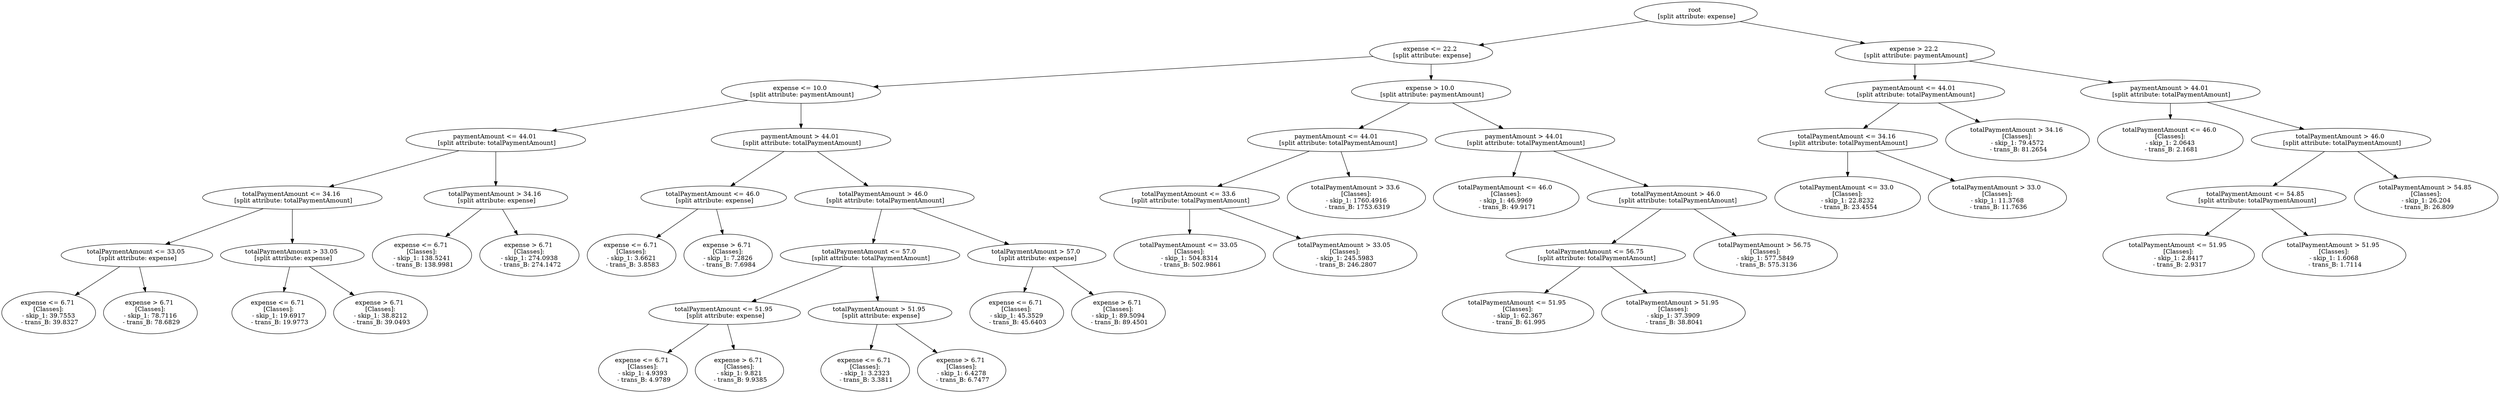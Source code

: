 // Road_Traffic_Fine_Management_Process-p_1-7
digraph "Road_Traffic_Fine_Management_Process-p_1-7" {
	"65ac9bf8-a734-4764-a70c-57a4c1a282f2" [label="root 
 [split attribute: expense]"]
	"31366cff-f95a-4c2c-afe9-68dca8f722ab" [label="expense <= 22.2 
 [split attribute: expense]"]
	"65ac9bf8-a734-4764-a70c-57a4c1a282f2" -> "31366cff-f95a-4c2c-afe9-68dca8f722ab"
	"ce0eb945-2ed1-435c-a23c-7a1b14d2ebc5" [label="expense <= 10.0 
 [split attribute: paymentAmount]"]
	"31366cff-f95a-4c2c-afe9-68dca8f722ab" -> "ce0eb945-2ed1-435c-a23c-7a1b14d2ebc5"
	"93cac417-ba49-461d-8613-e8bc5e18d4c7" [label="paymentAmount <= 44.01 
 [split attribute: totalPaymentAmount]"]
	"ce0eb945-2ed1-435c-a23c-7a1b14d2ebc5" -> "93cac417-ba49-461d-8613-e8bc5e18d4c7"
	"b02d1735-0fed-4f7f-aabd-6ac23b141e6f" [label="totalPaymentAmount <= 34.16 
 [split attribute: totalPaymentAmount]"]
	"93cac417-ba49-461d-8613-e8bc5e18d4c7" -> "b02d1735-0fed-4f7f-aabd-6ac23b141e6f"
	"620967a8-e414-48ad-be0e-577bd311dbc2" [label="totalPaymentAmount <= 33.05 
 [split attribute: expense]"]
	"b02d1735-0fed-4f7f-aabd-6ac23b141e6f" -> "620967a8-e414-48ad-be0e-577bd311dbc2"
	"56b04968-33b7-4005-9535-f971ae75e108" [label="expense <= 6.71 
 [Classes]: 
 - skip_1: 39.7553 
 - trans_B: 39.8327"]
	"620967a8-e414-48ad-be0e-577bd311dbc2" -> "56b04968-33b7-4005-9535-f971ae75e108"
	"bcbb18be-cd4f-40b5-8d90-feba98988bee" [label="expense > 6.71 
 [Classes]: 
 - skip_1: 78.7116 
 - trans_B: 78.6829"]
	"620967a8-e414-48ad-be0e-577bd311dbc2" -> "bcbb18be-cd4f-40b5-8d90-feba98988bee"
	"5c39d2bb-1706-46bf-a4f0-3d2af75fc567" [label="totalPaymentAmount > 33.05 
 [split attribute: expense]"]
	"b02d1735-0fed-4f7f-aabd-6ac23b141e6f" -> "5c39d2bb-1706-46bf-a4f0-3d2af75fc567"
	"8dd54fba-2fa3-435c-b5f4-27e50ad2c801" [label="expense <= 6.71 
 [Classes]: 
 - skip_1: 19.6917 
 - trans_B: 19.9773"]
	"5c39d2bb-1706-46bf-a4f0-3d2af75fc567" -> "8dd54fba-2fa3-435c-b5f4-27e50ad2c801"
	"b8ac18f9-00b4-4c42-b241-1638494ad47b" [label="expense > 6.71 
 [Classes]: 
 - skip_1: 38.8212 
 - trans_B: 39.0493"]
	"5c39d2bb-1706-46bf-a4f0-3d2af75fc567" -> "b8ac18f9-00b4-4c42-b241-1638494ad47b"
	"da6321c6-6890-4c0b-b4cc-6930589b3f54" [label="totalPaymentAmount > 34.16 
 [split attribute: expense]"]
	"93cac417-ba49-461d-8613-e8bc5e18d4c7" -> "da6321c6-6890-4c0b-b4cc-6930589b3f54"
	"79b36b1c-e43d-407e-8d96-3fc473a310f5" [label="expense <= 6.71 
 [Classes]: 
 - skip_1: 138.5241 
 - trans_B: 138.9981"]
	"da6321c6-6890-4c0b-b4cc-6930589b3f54" -> "79b36b1c-e43d-407e-8d96-3fc473a310f5"
	"63dd5cfa-0e85-4773-8a68-55acba352b68" [label="expense > 6.71 
 [Classes]: 
 - skip_1: 274.0938 
 - trans_B: 274.1472"]
	"da6321c6-6890-4c0b-b4cc-6930589b3f54" -> "63dd5cfa-0e85-4773-8a68-55acba352b68"
	"efd7b342-8b62-4e1c-8df8-fe68a2ecbafc" [label="paymentAmount > 44.01 
 [split attribute: totalPaymentAmount]"]
	"ce0eb945-2ed1-435c-a23c-7a1b14d2ebc5" -> "efd7b342-8b62-4e1c-8df8-fe68a2ecbafc"
	"a553c44c-eb31-48f9-829c-d1b1b5075a76" [label="totalPaymentAmount <= 46.0 
 [split attribute: expense]"]
	"efd7b342-8b62-4e1c-8df8-fe68a2ecbafc" -> "a553c44c-eb31-48f9-829c-d1b1b5075a76"
	"7f25765b-dd40-4a79-a1c9-5bf0a9b68a58" [label="expense <= 6.71 
 [Classes]: 
 - skip_1: 3.6621 
 - trans_B: 3.8583"]
	"a553c44c-eb31-48f9-829c-d1b1b5075a76" -> "7f25765b-dd40-4a79-a1c9-5bf0a9b68a58"
	"7da4a72c-9735-4ef6-b1e2-0b751f7cce6f" [label="expense > 6.71 
 [Classes]: 
 - skip_1: 7.2826 
 - trans_B: 7.6984"]
	"a553c44c-eb31-48f9-829c-d1b1b5075a76" -> "7da4a72c-9735-4ef6-b1e2-0b751f7cce6f"
	"426476b4-39e5-48fd-a214-1d5db705e327" [label="totalPaymentAmount > 46.0 
 [split attribute: totalPaymentAmount]"]
	"efd7b342-8b62-4e1c-8df8-fe68a2ecbafc" -> "426476b4-39e5-48fd-a214-1d5db705e327"
	"49953cfb-9342-4e46-8238-6b731cc75f43" [label="totalPaymentAmount <= 57.0 
 [split attribute: totalPaymentAmount]"]
	"426476b4-39e5-48fd-a214-1d5db705e327" -> "49953cfb-9342-4e46-8238-6b731cc75f43"
	"a032acc5-6321-43e4-893e-9cac621c25bd" [label="totalPaymentAmount <= 51.95 
 [split attribute: expense]"]
	"49953cfb-9342-4e46-8238-6b731cc75f43" -> "a032acc5-6321-43e4-893e-9cac621c25bd"
	"3d458085-0e03-42e2-bc4c-dd945df447bf" [label="expense <= 6.71 
 [Classes]: 
 - skip_1: 4.9393 
 - trans_B: 4.9789"]
	"a032acc5-6321-43e4-893e-9cac621c25bd" -> "3d458085-0e03-42e2-bc4c-dd945df447bf"
	"e0328123-32a3-49ae-8bae-25180e03f504" [label="expense > 6.71 
 [Classes]: 
 - skip_1: 9.821 
 - trans_B: 9.9385"]
	"a032acc5-6321-43e4-893e-9cac621c25bd" -> "e0328123-32a3-49ae-8bae-25180e03f504"
	"b061fa99-321a-417b-9f4b-f1d01b5735ad" [label="totalPaymentAmount > 51.95 
 [split attribute: expense]"]
	"49953cfb-9342-4e46-8238-6b731cc75f43" -> "b061fa99-321a-417b-9f4b-f1d01b5735ad"
	"1dab0477-253a-46df-b668-f027d0322531" [label="expense <= 6.71 
 [Classes]: 
 - skip_1: 3.2323 
 - trans_B: 3.3811"]
	"b061fa99-321a-417b-9f4b-f1d01b5735ad" -> "1dab0477-253a-46df-b668-f027d0322531"
	"70d70e7d-9913-4f66-b093-a6cba3204863" [label="expense > 6.71 
 [Classes]: 
 - skip_1: 6.4278 
 - trans_B: 6.7477"]
	"b061fa99-321a-417b-9f4b-f1d01b5735ad" -> "70d70e7d-9913-4f66-b093-a6cba3204863"
	"e0479066-4edc-4651-a45b-e8cfc2ca83c5" [label="totalPaymentAmount > 57.0 
 [split attribute: expense]"]
	"426476b4-39e5-48fd-a214-1d5db705e327" -> "e0479066-4edc-4651-a45b-e8cfc2ca83c5"
	"a02dd3f1-20f4-4be7-a7f9-3d12844bc3b9" [label="expense <= 6.71 
 [Classes]: 
 - skip_1: 45.3529 
 - trans_B: 45.6403"]
	"e0479066-4edc-4651-a45b-e8cfc2ca83c5" -> "a02dd3f1-20f4-4be7-a7f9-3d12844bc3b9"
	"9ec054e4-7156-4788-a70a-894aca02c196" [label="expense > 6.71 
 [Classes]: 
 - skip_1: 89.5094 
 - trans_B: 89.4501"]
	"e0479066-4edc-4651-a45b-e8cfc2ca83c5" -> "9ec054e4-7156-4788-a70a-894aca02c196"
	"6adb6213-b0e1-4245-a904-6ef26d933463" [label="expense > 10.0 
 [split attribute: paymentAmount]"]
	"31366cff-f95a-4c2c-afe9-68dca8f722ab" -> "6adb6213-b0e1-4245-a904-6ef26d933463"
	"6c1274be-363a-4f72-baf9-8ac740907d43" [label="paymentAmount <= 44.01 
 [split attribute: totalPaymentAmount]"]
	"6adb6213-b0e1-4245-a904-6ef26d933463" -> "6c1274be-363a-4f72-baf9-8ac740907d43"
	"bae7e339-66b0-4bb5-a3af-b71df7b94db6" [label="totalPaymentAmount <= 33.6 
 [split attribute: totalPaymentAmount]"]
	"6c1274be-363a-4f72-baf9-8ac740907d43" -> "bae7e339-66b0-4bb5-a3af-b71df7b94db6"
	"af583f2f-5a8a-47d7-91ed-ea841864f4f1" [label="totalPaymentAmount <= 33.05 
 [Classes]: 
 - skip_1: 504.8314 
 - trans_B: 502.9861"]
	"bae7e339-66b0-4bb5-a3af-b71df7b94db6" -> "af583f2f-5a8a-47d7-91ed-ea841864f4f1"
	"c7e16abc-5c1e-4a95-8c22-060b335a8892" [label="totalPaymentAmount > 33.05 
 [Classes]: 
 - skip_1: 245.5983 
 - trans_B: 246.2807"]
	"bae7e339-66b0-4bb5-a3af-b71df7b94db6" -> "c7e16abc-5c1e-4a95-8c22-060b335a8892"
	"ced056c7-e29c-40c4-a120-aa37b307f703" [label="totalPaymentAmount > 33.6 
 [Classes]: 
 - skip_1: 1760.4916 
 - trans_B: 1753.6319"]
	"6c1274be-363a-4f72-baf9-8ac740907d43" -> "ced056c7-e29c-40c4-a120-aa37b307f703"
	"04c2fbf6-8042-4d7d-8403-d226dcc90cbb" [label="paymentAmount > 44.01 
 [split attribute: totalPaymentAmount]"]
	"6adb6213-b0e1-4245-a904-6ef26d933463" -> "04c2fbf6-8042-4d7d-8403-d226dcc90cbb"
	"12b8e924-cced-41d0-b8ba-22c7403ba4d1" [label="totalPaymentAmount <= 46.0 
 [Classes]: 
 - skip_1: 46.9969 
 - trans_B: 49.9171"]
	"04c2fbf6-8042-4d7d-8403-d226dcc90cbb" -> "12b8e924-cced-41d0-b8ba-22c7403ba4d1"
	"98ff7412-344f-4978-a671-0012ec1cbc4d" [label="totalPaymentAmount > 46.0 
 [split attribute: totalPaymentAmount]"]
	"04c2fbf6-8042-4d7d-8403-d226dcc90cbb" -> "98ff7412-344f-4978-a671-0012ec1cbc4d"
	"23296a50-65a3-4f22-b03a-93c1a78cef37" [label="totalPaymentAmount <= 56.75 
 [split attribute: totalPaymentAmount]"]
	"98ff7412-344f-4978-a671-0012ec1cbc4d" -> "23296a50-65a3-4f22-b03a-93c1a78cef37"
	"0ffa1454-594b-41a5-9cb9-3681b85205a1" [label="totalPaymentAmount <= 51.95 
 [Classes]: 
 - skip_1: 62.367 
 - trans_B: 61.995"]
	"23296a50-65a3-4f22-b03a-93c1a78cef37" -> "0ffa1454-594b-41a5-9cb9-3681b85205a1"
	"350cf84d-64d0-4cd7-b13e-c3c548bcb3fe" [label="totalPaymentAmount > 51.95 
 [Classes]: 
 - skip_1: 37.3909 
 - trans_B: 38.8041"]
	"23296a50-65a3-4f22-b03a-93c1a78cef37" -> "350cf84d-64d0-4cd7-b13e-c3c548bcb3fe"
	"745592dd-3ff3-4a2d-9b27-22586cc07d06" [label="totalPaymentAmount > 56.75 
 [Classes]: 
 - skip_1: 577.5849 
 - trans_B: 575.3136"]
	"98ff7412-344f-4978-a671-0012ec1cbc4d" -> "745592dd-3ff3-4a2d-9b27-22586cc07d06"
	"21fe2a59-0cb0-4735-81d1-6af4f6e937e2" [label="expense > 22.2 
 [split attribute: paymentAmount]"]
	"65ac9bf8-a734-4764-a70c-57a4c1a282f2" -> "21fe2a59-0cb0-4735-81d1-6af4f6e937e2"
	"7becfa6f-dd8f-41c4-aa82-5909e80fd717" [label="paymentAmount <= 44.01 
 [split attribute: totalPaymentAmount]"]
	"21fe2a59-0cb0-4735-81d1-6af4f6e937e2" -> "7becfa6f-dd8f-41c4-aa82-5909e80fd717"
	"76a37132-322c-4442-a36c-ea20fa430b6e" [label="totalPaymentAmount <= 34.16 
 [split attribute: totalPaymentAmount]"]
	"7becfa6f-dd8f-41c4-aa82-5909e80fd717" -> "76a37132-322c-4442-a36c-ea20fa430b6e"
	"7aa25966-468c-488c-aa98-a5eb6dce8d2b" [label="totalPaymentAmount <= 33.0 
 [Classes]: 
 - skip_1: 22.8232 
 - trans_B: 23.4554"]
	"76a37132-322c-4442-a36c-ea20fa430b6e" -> "7aa25966-468c-488c-aa98-a5eb6dce8d2b"
	"b0e63fb4-33f0-4612-8c1b-ae11eb2139c8" [label="totalPaymentAmount > 33.0 
 [Classes]: 
 - skip_1: 11.3768 
 - trans_B: 11.7636"]
	"76a37132-322c-4442-a36c-ea20fa430b6e" -> "b0e63fb4-33f0-4612-8c1b-ae11eb2139c8"
	"a8e578c5-55a0-46bf-b4b9-397e300485eb" [label="totalPaymentAmount > 34.16 
 [Classes]: 
 - skip_1: 79.4572 
 - trans_B: 81.2654"]
	"7becfa6f-dd8f-41c4-aa82-5909e80fd717" -> "a8e578c5-55a0-46bf-b4b9-397e300485eb"
	"a26090a8-1a52-4c3e-82e5-9832180ed1f1" [label="paymentAmount > 44.01 
 [split attribute: totalPaymentAmount]"]
	"21fe2a59-0cb0-4735-81d1-6af4f6e937e2" -> "a26090a8-1a52-4c3e-82e5-9832180ed1f1"
	"3e124890-3baa-49ec-909e-441bc3f1a6a5" [label="totalPaymentAmount <= 46.0 
 [Classes]: 
 - skip_1: 2.0643 
 - trans_B: 2.1681"]
	"a26090a8-1a52-4c3e-82e5-9832180ed1f1" -> "3e124890-3baa-49ec-909e-441bc3f1a6a5"
	"ecf49888-fb9f-4a69-8f67-5b83af14980f" [label="totalPaymentAmount > 46.0 
 [split attribute: totalPaymentAmount]"]
	"a26090a8-1a52-4c3e-82e5-9832180ed1f1" -> "ecf49888-fb9f-4a69-8f67-5b83af14980f"
	"e7831d97-4d0e-4b6f-bb9c-4479376418f6" [label="totalPaymentAmount <= 54.85 
 [split attribute: totalPaymentAmount]"]
	"ecf49888-fb9f-4a69-8f67-5b83af14980f" -> "e7831d97-4d0e-4b6f-bb9c-4479376418f6"
	"d43743ec-a35f-4b7f-9043-0b396a4aa17d" [label="totalPaymentAmount <= 51.95 
 [Classes]: 
 - skip_1: 2.8417 
 - trans_B: 2.9317"]
	"e7831d97-4d0e-4b6f-bb9c-4479376418f6" -> "d43743ec-a35f-4b7f-9043-0b396a4aa17d"
	"739be1ca-0571-464c-825a-857ef2223e6f" [label="totalPaymentAmount > 51.95 
 [Classes]: 
 - skip_1: 1.6068 
 - trans_B: 1.7114"]
	"e7831d97-4d0e-4b6f-bb9c-4479376418f6" -> "739be1ca-0571-464c-825a-857ef2223e6f"
	"6ec3e64f-fe52-48e9-92b5-e6f9673df6b0" [label="totalPaymentAmount > 54.85 
 [Classes]: 
 - skip_1: 26.204 
 - trans_B: 26.809"]
	"ecf49888-fb9f-4a69-8f67-5b83af14980f" -> "6ec3e64f-fe52-48e9-92b5-e6f9673df6b0"
}
